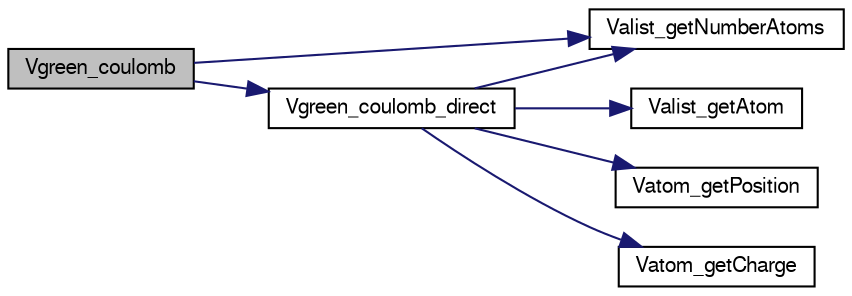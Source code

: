 digraph "Vgreen_coulomb"
{
  edge [fontname="FreeSans",fontsize="10",labelfontname="FreeSans",labelfontsize="10"];
  node [fontname="FreeSans",fontsize="10",shape=record];
  rankdir="LR";
  Node1 [label="Vgreen_coulomb",height=0.2,width=0.4,color="black", fillcolor="grey75", style="filled" fontcolor="black"];
  Node1 -> Node2 [color="midnightblue",fontsize="10",style="solid",fontname="FreeSans"];
  Node2 [label="Valist_getNumberAtoms",height=0.2,width=0.4,color="black", fillcolor="white", style="filled",URL="$group___valist.html#gaff55ce9b8624255736b0ccf62030f230",tooltip="Get number of atoms in the list."];
  Node1 -> Node3 [color="midnightblue",fontsize="10",style="solid",fontname="FreeSans"];
  Node3 [label="Vgreen_coulomb_direct",height=0.2,width=0.4,color="black", fillcolor="white", style="filled",URL="$group___vgreen.html#gae9b19f109929e9d69b83afda5fbac7e1",tooltip="Get the Coulomb&#39;s Law Green&#39;s function (solution to Laplace&#39;s equation) integrated over the atomic po..."];
  Node3 -> Node2 [color="midnightblue",fontsize="10",style="solid",fontname="FreeSans"];
  Node3 -> Node4 [color="midnightblue",fontsize="10",style="solid",fontname="FreeSans"];
  Node4 [label="Valist_getAtom",height=0.2,width=0.4,color="black", fillcolor="white", style="filled",URL="$group___valist.html#gaf9175f6b6d2c33ad79bd525fc9e0e043",tooltip="Get pointer to particular atom in list."];
  Node3 -> Node5 [color="midnightblue",fontsize="10",style="solid",fontname="FreeSans"];
  Node5 [label="Vatom_getPosition",height=0.2,width=0.4,color="black", fillcolor="white", style="filled",URL="$group___vatom.html#ga282b06da5d33678cab1173a6fe5bc89c",tooltip="Get atomic position."];
  Node3 -> Node6 [color="midnightblue",fontsize="10",style="solid",fontname="FreeSans"];
  Node6 [label="Vatom_getCharge",height=0.2,width=0.4,color="black", fillcolor="white", style="filled",URL="$group___vatom.html#gad310786c8f4b295fea34c76b9c308ac5",tooltip="Get atomic charge."];
}

